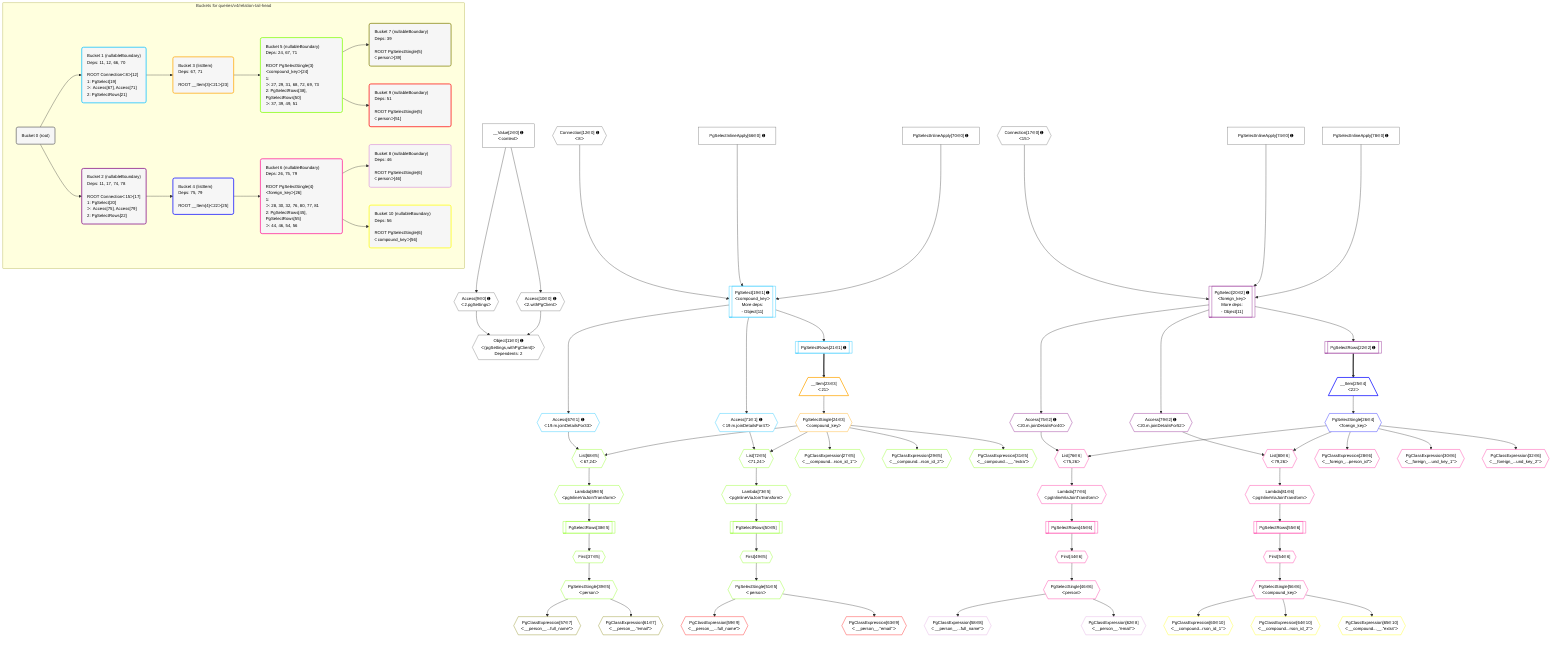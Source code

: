 %%{init: {'themeVariables': { 'fontSize': '12px'}}}%%
graph TD
    classDef path fill:#eee,stroke:#000,color:#000
    classDef plan fill:#fff,stroke-width:1px,color:#000
    classDef itemplan fill:#fff,stroke-width:2px,color:#000
    classDef unbatchedplan fill:#dff,stroke-width:1px,color:#000
    classDef sideeffectplan fill:#fcc,stroke-width:2px,color:#000
    classDef bucket fill:#f6f6f6,color:#000,stroke-width:2px,text-align:left

    subgraph "Buckets for queries/v4/relation-tail-head"
    Bucket0("Bucket 0 (root)"):::bucket
    Bucket1("Bucket 1 (nullableBoundary)<br />Deps: 11, 12, 66, 70<br /><br />ROOT Connectionᐸ8ᐳ[12]<br />1: PgSelect[19]<br />ᐳ: Access[67], Access[71]<br />2: PgSelectRows[21]"):::bucket
    Bucket2("Bucket 2 (nullableBoundary)<br />Deps: 11, 17, 74, 78<br /><br />ROOT Connectionᐸ15ᐳ[17]<br />1: PgSelect[20]<br />ᐳ: Access[75], Access[79]<br />2: PgSelectRows[22]"):::bucket
    Bucket3("Bucket 3 (listItem)<br />Deps: 67, 71<br /><br />ROOT __Item{3}ᐸ21ᐳ[23]"):::bucket
    Bucket4("Bucket 4 (listItem)<br />Deps: 75, 79<br /><br />ROOT __Item{4}ᐸ22ᐳ[25]"):::bucket
    Bucket5("Bucket 5 (nullableBoundary)<br />Deps: 24, 67, 71<br /><br />ROOT PgSelectSingle{3}ᐸcompound_keyᐳ[24]<br />1: <br />ᐳ: 27, 29, 31, 68, 72, 69, 73<br />2: PgSelectRows[38], PgSelectRows[50]<br />ᐳ: 37, 39, 49, 51"):::bucket
    Bucket6("Bucket 6 (nullableBoundary)<br />Deps: 26, 75, 79<br /><br />ROOT PgSelectSingle{4}ᐸforeign_keyᐳ[26]<br />1: <br />ᐳ: 28, 30, 32, 76, 80, 77, 81<br />2: PgSelectRows[45], PgSelectRows[55]<br />ᐳ: 44, 46, 54, 56"):::bucket
    Bucket7("Bucket 7 (nullableBoundary)<br />Deps: 39<br /><br />ROOT PgSelectSingle{5}ᐸpersonᐳ[39]"):::bucket
    Bucket8("Bucket 8 (nullableBoundary)<br />Deps: 46<br /><br />ROOT PgSelectSingle{6}ᐸpersonᐳ[46]"):::bucket
    Bucket9("Bucket 9 (nullableBoundary)<br />Deps: 51<br /><br />ROOT PgSelectSingle{5}ᐸpersonᐳ[51]"):::bucket
    Bucket10("Bucket 10 (nullableBoundary)<br />Deps: 56<br /><br />ROOT PgSelectSingle{6}ᐸcompound_keyᐳ[56]"):::bucket
    end
    Bucket0 --> Bucket1 & Bucket2
    Bucket1 --> Bucket3
    Bucket2 --> Bucket4
    Bucket3 --> Bucket5
    Bucket4 --> Bucket6
    Bucket5 --> Bucket7 & Bucket9
    Bucket6 --> Bucket8 & Bucket10

    %% plan dependencies
    Object11{{"Object[11∈0] ➊<br />ᐸ{pgSettings,withPgClient}ᐳ<br />Dependents: 2"}}:::plan
    Access9{{"Access[9∈0] ➊<br />ᐸ2.pgSettingsᐳ"}}:::plan
    Access10{{"Access[10∈0] ➊<br />ᐸ2.withPgClientᐳ"}}:::plan
    Access9 & Access10 --> Object11
    __Value2["__Value[2∈0] ➊<br />ᐸcontextᐳ"]:::plan
    __Value2 --> Access9
    __Value2 --> Access10
    Connection12{{"Connection[12∈0] ➊<br />ᐸ8ᐳ"}}:::plan
    Connection17{{"Connection[17∈0] ➊<br />ᐸ15ᐳ"}}:::plan
    PgSelectInlineApply66["PgSelectInlineApply[66∈0] ➊"]:::plan
    PgSelectInlineApply70["PgSelectInlineApply[70∈0] ➊"]:::plan
    PgSelectInlineApply74["PgSelectInlineApply[74∈0] ➊"]:::plan
    PgSelectInlineApply78["PgSelectInlineApply[78∈0] ➊"]:::plan
    PgSelect19[["PgSelect[19∈1] ➊<br />ᐸcompound_keyᐳ<br />More deps:<br />- Object[11]"]]:::plan
    Connection12 & PgSelectInlineApply66 & PgSelectInlineApply70 --> PgSelect19
    PgSelectRows21[["PgSelectRows[21∈1] ➊"]]:::plan
    PgSelect19 --> PgSelectRows21
    Access67{{"Access[67∈1] ➊<br />ᐸ19.m.joinDetailsFor33ᐳ"}}:::plan
    PgSelect19 --> Access67
    Access71{{"Access[71∈1] ➊<br />ᐸ19.m.joinDetailsFor47ᐳ"}}:::plan
    PgSelect19 --> Access71
    PgSelect20[["PgSelect[20∈2] ➊<br />ᐸforeign_keyᐳ<br />More deps:<br />- Object[11]"]]:::plan
    Connection17 & PgSelectInlineApply74 & PgSelectInlineApply78 --> PgSelect20
    PgSelectRows22[["PgSelectRows[22∈2] ➊"]]:::plan
    PgSelect20 --> PgSelectRows22
    Access75{{"Access[75∈2] ➊<br />ᐸ20.m.joinDetailsFor40ᐳ"}}:::plan
    PgSelect20 --> Access75
    Access79{{"Access[79∈2] ➊<br />ᐸ20.m.joinDetailsFor52ᐳ"}}:::plan
    PgSelect20 --> Access79
    __Item23[/"__Item[23∈3]<br />ᐸ21ᐳ"\]:::itemplan
    PgSelectRows21 ==> __Item23
    PgSelectSingle24{{"PgSelectSingle[24∈3]<br />ᐸcompound_keyᐳ"}}:::plan
    __Item23 --> PgSelectSingle24
    __Item25[/"__Item[25∈4]<br />ᐸ22ᐳ"\]:::itemplan
    PgSelectRows22 ==> __Item25
    PgSelectSingle26{{"PgSelectSingle[26∈4]<br />ᐸforeign_keyᐳ"}}:::plan
    __Item25 --> PgSelectSingle26
    List68{{"List[68∈5]<br />ᐸ67,24ᐳ"}}:::plan
    Access67 & PgSelectSingle24 --> List68
    List72{{"List[72∈5]<br />ᐸ71,24ᐳ"}}:::plan
    Access71 & PgSelectSingle24 --> List72
    PgClassExpression27{{"PgClassExpression[27∈5]<br />ᐸ__compound...rson_id_1”ᐳ"}}:::plan
    PgSelectSingle24 --> PgClassExpression27
    PgClassExpression29{{"PgClassExpression[29∈5]<br />ᐸ__compound...rson_id_2”ᐳ"}}:::plan
    PgSelectSingle24 --> PgClassExpression29
    PgClassExpression31{{"PgClassExpression[31∈5]<br />ᐸ__compound...__.”extra”ᐳ"}}:::plan
    PgSelectSingle24 --> PgClassExpression31
    First37{{"First[37∈5]"}}:::plan
    PgSelectRows38[["PgSelectRows[38∈5]"]]:::plan
    PgSelectRows38 --> First37
    Lambda69{{"Lambda[69∈5]<br />ᐸpgInlineViaJoinTransformᐳ"}}:::plan
    Lambda69 --> PgSelectRows38
    PgSelectSingle39{{"PgSelectSingle[39∈5]<br />ᐸpersonᐳ"}}:::plan
    First37 --> PgSelectSingle39
    First49{{"First[49∈5]"}}:::plan
    PgSelectRows50[["PgSelectRows[50∈5]"]]:::plan
    PgSelectRows50 --> First49
    Lambda73{{"Lambda[73∈5]<br />ᐸpgInlineViaJoinTransformᐳ"}}:::plan
    Lambda73 --> PgSelectRows50
    PgSelectSingle51{{"PgSelectSingle[51∈5]<br />ᐸpersonᐳ"}}:::plan
    First49 --> PgSelectSingle51
    List68 --> Lambda69
    List72 --> Lambda73
    List76{{"List[76∈6]<br />ᐸ75,26ᐳ"}}:::plan
    Access75 & PgSelectSingle26 --> List76
    List80{{"List[80∈6]<br />ᐸ79,26ᐳ"}}:::plan
    Access79 & PgSelectSingle26 --> List80
    PgClassExpression28{{"PgClassExpression[28∈6]<br />ᐸ__foreign_...person_id”ᐳ"}}:::plan
    PgSelectSingle26 --> PgClassExpression28
    PgClassExpression30{{"PgClassExpression[30∈6]<br />ᐸ__foreign_...und_key_1”ᐳ"}}:::plan
    PgSelectSingle26 --> PgClassExpression30
    PgClassExpression32{{"PgClassExpression[32∈6]<br />ᐸ__foreign_...und_key_2”ᐳ"}}:::plan
    PgSelectSingle26 --> PgClassExpression32
    First44{{"First[44∈6]"}}:::plan
    PgSelectRows45[["PgSelectRows[45∈6]"]]:::plan
    PgSelectRows45 --> First44
    Lambda77{{"Lambda[77∈6]<br />ᐸpgInlineViaJoinTransformᐳ"}}:::plan
    Lambda77 --> PgSelectRows45
    PgSelectSingle46{{"PgSelectSingle[46∈6]<br />ᐸpersonᐳ"}}:::plan
    First44 --> PgSelectSingle46
    First54{{"First[54∈6]"}}:::plan
    PgSelectRows55[["PgSelectRows[55∈6]"]]:::plan
    PgSelectRows55 --> First54
    Lambda81{{"Lambda[81∈6]<br />ᐸpgInlineViaJoinTransformᐳ"}}:::plan
    Lambda81 --> PgSelectRows55
    PgSelectSingle56{{"PgSelectSingle[56∈6]<br />ᐸcompound_keyᐳ"}}:::plan
    First54 --> PgSelectSingle56
    List76 --> Lambda77
    List80 --> Lambda81
    PgClassExpression57{{"PgClassExpression[57∈7]<br />ᐸ__person__...full_name”ᐳ"}}:::plan
    PgSelectSingle39 --> PgClassExpression57
    PgClassExpression61{{"PgClassExpression[61∈7]<br />ᐸ__person__.”email”ᐳ"}}:::plan
    PgSelectSingle39 --> PgClassExpression61
    PgClassExpression58{{"PgClassExpression[58∈8]<br />ᐸ__person__...full_name”ᐳ"}}:::plan
    PgSelectSingle46 --> PgClassExpression58
    PgClassExpression62{{"PgClassExpression[62∈8]<br />ᐸ__person__.”email”ᐳ"}}:::plan
    PgSelectSingle46 --> PgClassExpression62
    PgClassExpression59{{"PgClassExpression[59∈9]<br />ᐸ__person__...full_name”ᐳ"}}:::plan
    PgSelectSingle51 --> PgClassExpression59
    PgClassExpression63{{"PgClassExpression[63∈9]<br />ᐸ__person__.”email”ᐳ"}}:::plan
    PgSelectSingle51 --> PgClassExpression63
    PgClassExpression60{{"PgClassExpression[60∈10]<br />ᐸ__compound...rson_id_1”ᐳ"}}:::plan
    PgSelectSingle56 --> PgClassExpression60
    PgClassExpression64{{"PgClassExpression[64∈10]<br />ᐸ__compound...rson_id_2”ᐳ"}}:::plan
    PgSelectSingle56 --> PgClassExpression64
    PgClassExpression65{{"PgClassExpression[65∈10]<br />ᐸ__compound...__.”extra”ᐳ"}}:::plan
    PgSelectSingle56 --> PgClassExpression65

    %% define steps
    classDef bucket0 stroke:#696969
    class Bucket0,__Value2,Access9,Access10,Object11,Connection12,Connection17,PgSelectInlineApply66,PgSelectInlineApply70,PgSelectInlineApply74,PgSelectInlineApply78 bucket0
    classDef bucket1 stroke:#00bfff
    class Bucket1,PgSelect19,PgSelectRows21,Access67,Access71 bucket1
    classDef bucket2 stroke:#7f007f
    class Bucket2,PgSelect20,PgSelectRows22,Access75,Access79 bucket2
    classDef bucket3 stroke:#ffa500
    class Bucket3,__Item23,PgSelectSingle24 bucket3
    classDef bucket4 stroke:#0000ff
    class Bucket4,__Item25,PgSelectSingle26 bucket4
    classDef bucket5 stroke:#7fff00
    class Bucket5,PgClassExpression27,PgClassExpression29,PgClassExpression31,First37,PgSelectRows38,PgSelectSingle39,First49,PgSelectRows50,PgSelectSingle51,List68,Lambda69,List72,Lambda73 bucket5
    classDef bucket6 stroke:#ff1493
    class Bucket6,PgClassExpression28,PgClassExpression30,PgClassExpression32,First44,PgSelectRows45,PgSelectSingle46,First54,PgSelectRows55,PgSelectSingle56,List76,Lambda77,List80,Lambda81 bucket6
    classDef bucket7 stroke:#808000
    class Bucket7,PgClassExpression57,PgClassExpression61 bucket7
    classDef bucket8 stroke:#dda0dd
    class Bucket8,PgClassExpression58,PgClassExpression62 bucket8
    classDef bucket9 stroke:#ff0000
    class Bucket9,PgClassExpression59,PgClassExpression63 bucket9
    classDef bucket10 stroke:#ffff00
    class Bucket10,PgClassExpression60,PgClassExpression64,PgClassExpression65 bucket10